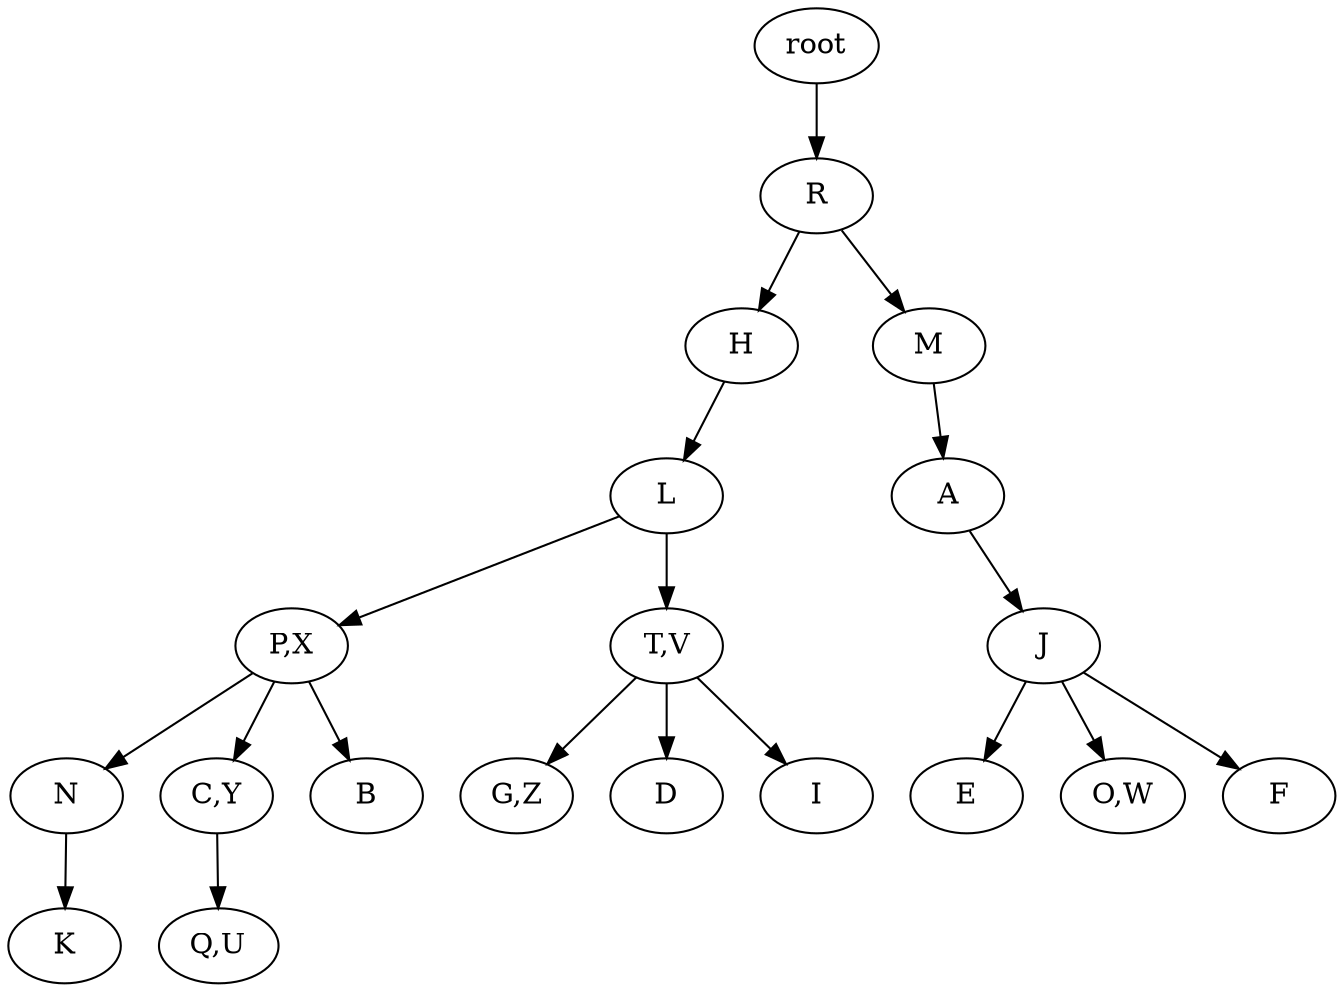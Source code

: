 digraph G {
	0 [label=root]
	1 [label=R]
	0 -> 1
	2 [label=H]
	1 -> 2
	3 [label=M]
	1 -> 3
	4 [label=L]
	2 -> 4
	5 [label=A]
	3 -> 5
	6 [label="P,X"]
	4 -> 6
	7 [label="T,V"]
	4 -> 7
	8 [label=J]
	5 -> 8
	9 [label=N]
	6 -> 9
	10 [label="C,Y"]
	6 -> 10
	11 [label=B]
	6 -> 11
	12 [label="G,Z"]
	7 -> 12
	13 [label=D]
	7 -> 13
	14 [label=I]
	7 -> 14
	15 [label=E]
	8 -> 15
	16 [label="O,W"]
	8 -> 16
	17 [label=F]
	8 -> 17
	18 [label=K]
	9 -> 18
	19 [label="Q,U"]
	10 -> 19
}
